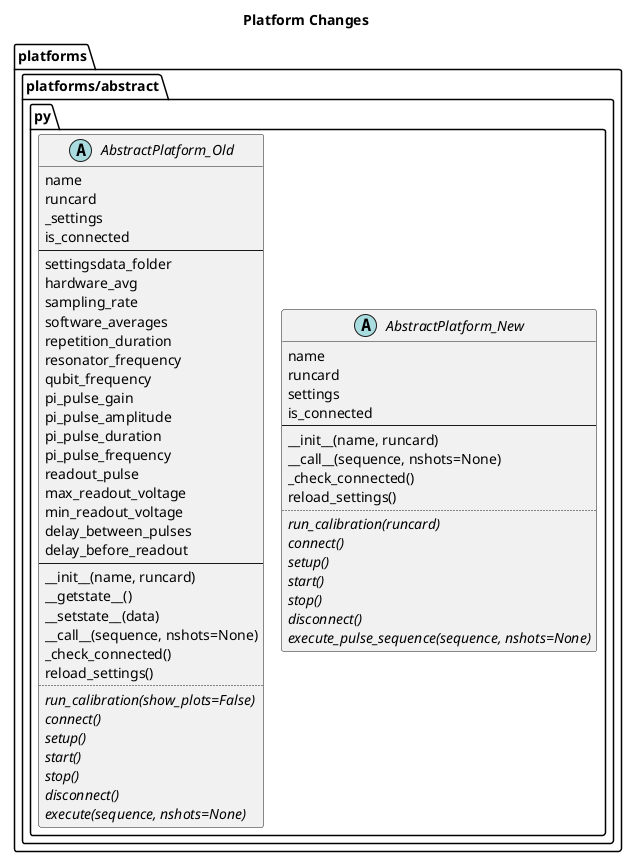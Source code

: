 @startuml Platform_changes
!pragma layout smetana
title Platform Changes
package platforms {
    package platforms/abstract.py {
        abstract class AbstractPlatform_New {
            name
            runcard
            settings
            is_connected
            --
            __init__(name, runcard)
            __call__(sequence, nshots=None)
            _check_connected()
            reload_settings()
            ..
            {abstract} run_calibration(runcard)
            {abstract} connect()
            {abstract} setup()
            {abstract} start()
            {abstract} stop()
            {abstract} disconnect()
            {abstract} execute_pulse_sequence(sequence, nshots=None)
        }
        abstract class AbstractPlatform_Old {
            name
            runcard
            _settings
            is_connected
            --
            settingsdata_folder
            hardware_avg
            sampling_rate
            software_averages
            repetition_duration
            resonator_frequency
            qubit_frequency
            pi_pulse_gain
            pi_pulse_amplitude
            pi_pulse_duration
            pi_pulse_frequency
            readout_pulse
            max_readout_voltage
            min_readout_voltage
            delay_between_pulses
            delay_before_readout
            --
            __init__(name, runcard)
            __getstate__()
            __setstate__(data)
            __call__(sequence, nshots=None)
            _check_connected()
            reload_settings()
            ..
            {abstract} run_calibration(show_plots=False)
            {abstract} connect()
            {abstract} setup()
            {abstract} start()
            {abstract} stop()
            {abstract} disconnect()
            {abstract} execute(sequence, nshots=None)
        }
    }
}


'hide members

@enduml